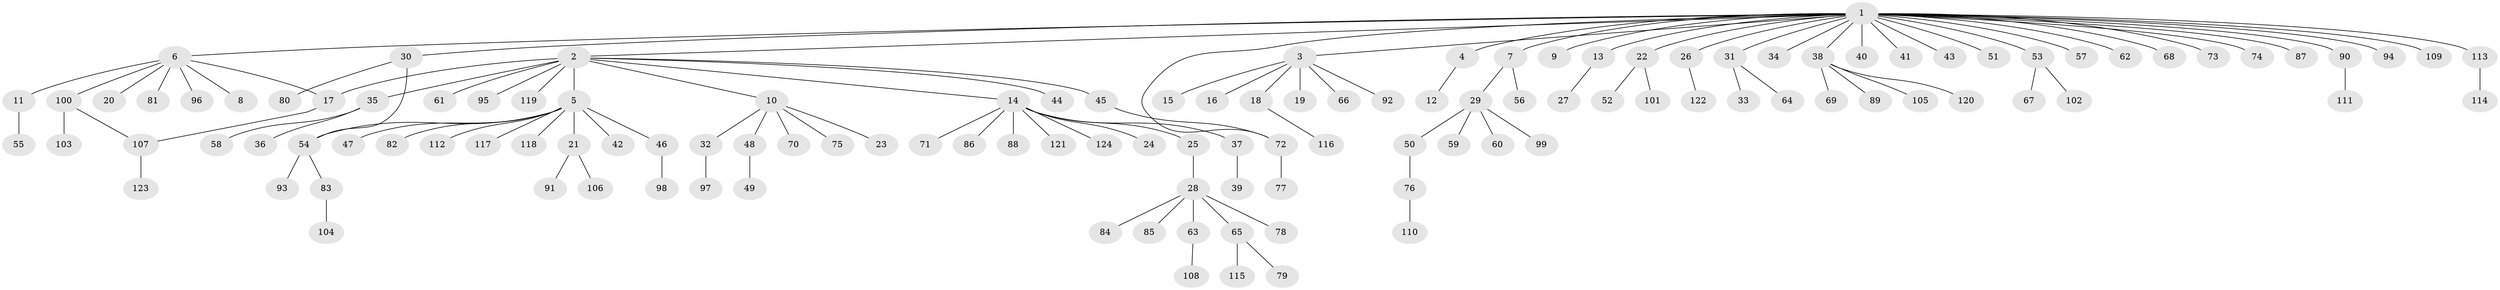 // Generated by graph-tools (version 1.1) at 2025/26/03/09/25 03:26:08]
// undirected, 124 vertices, 127 edges
graph export_dot {
graph [start="1"]
  node [color=gray90,style=filled];
  1;
  2;
  3;
  4;
  5;
  6;
  7;
  8;
  9;
  10;
  11;
  12;
  13;
  14;
  15;
  16;
  17;
  18;
  19;
  20;
  21;
  22;
  23;
  24;
  25;
  26;
  27;
  28;
  29;
  30;
  31;
  32;
  33;
  34;
  35;
  36;
  37;
  38;
  39;
  40;
  41;
  42;
  43;
  44;
  45;
  46;
  47;
  48;
  49;
  50;
  51;
  52;
  53;
  54;
  55;
  56;
  57;
  58;
  59;
  60;
  61;
  62;
  63;
  64;
  65;
  66;
  67;
  68;
  69;
  70;
  71;
  72;
  73;
  74;
  75;
  76;
  77;
  78;
  79;
  80;
  81;
  82;
  83;
  84;
  85;
  86;
  87;
  88;
  89;
  90;
  91;
  92;
  93;
  94;
  95;
  96;
  97;
  98;
  99;
  100;
  101;
  102;
  103;
  104;
  105;
  106;
  107;
  108;
  109;
  110;
  111;
  112;
  113;
  114;
  115;
  116;
  117;
  118;
  119;
  120;
  121;
  122;
  123;
  124;
  1 -- 2;
  1 -- 3;
  1 -- 4;
  1 -- 6;
  1 -- 7;
  1 -- 9;
  1 -- 13;
  1 -- 22;
  1 -- 26;
  1 -- 30;
  1 -- 31;
  1 -- 34;
  1 -- 38;
  1 -- 40;
  1 -- 41;
  1 -- 43;
  1 -- 51;
  1 -- 53;
  1 -- 57;
  1 -- 62;
  1 -- 68;
  1 -- 72;
  1 -- 73;
  1 -- 74;
  1 -- 87;
  1 -- 90;
  1 -- 94;
  1 -- 109;
  1 -- 113;
  2 -- 5;
  2 -- 10;
  2 -- 14;
  2 -- 17;
  2 -- 35;
  2 -- 44;
  2 -- 45;
  2 -- 61;
  2 -- 95;
  2 -- 119;
  3 -- 15;
  3 -- 16;
  3 -- 18;
  3 -- 19;
  3 -- 66;
  3 -- 92;
  4 -- 12;
  5 -- 21;
  5 -- 42;
  5 -- 46;
  5 -- 47;
  5 -- 54;
  5 -- 82;
  5 -- 112;
  5 -- 117;
  5 -- 118;
  6 -- 8;
  6 -- 11;
  6 -- 17;
  6 -- 20;
  6 -- 81;
  6 -- 96;
  6 -- 100;
  7 -- 29;
  7 -- 56;
  10 -- 23;
  10 -- 32;
  10 -- 48;
  10 -- 70;
  10 -- 75;
  11 -- 55;
  13 -- 27;
  14 -- 24;
  14 -- 25;
  14 -- 37;
  14 -- 71;
  14 -- 86;
  14 -- 88;
  14 -- 121;
  14 -- 124;
  17 -- 107;
  18 -- 116;
  21 -- 91;
  21 -- 106;
  22 -- 52;
  22 -- 101;
  25 -- 28;
  26 -- 122;
  28 -- 63;
  28 -- 65;
  28 -- 78;
  28 -- 84;
  28 -- 85;
  29 -- 50;
  29 -- 59;
  29 -- 60;
  29 -- 99;
  30 -- 54;
  30 -- 80;
  31 -- 33;
  31 -- 64;
  32 -- 97;
  35 -- 36;
  35 -- 58;
  37 -- 39;
  38 -- 69;
  38 -- 89;
  38 -- 105;
  38 -- 120;
  45 -- 72;
  46 -- 98;
  48 -- 49;
  50 -- 76;
  53 -- 67;
  53 -- 102;
  54 -- 83;
  54 -- 93;
  63 -- 108;
  65 -- 79;
  65 -- 115;
  72 -- 77;
  76 -- 110;
  83 -- 104;
  90 -- 111;
  100 -- 103;
  100 -- 107;
  107 -- 123;
  113 -- 114;
}
